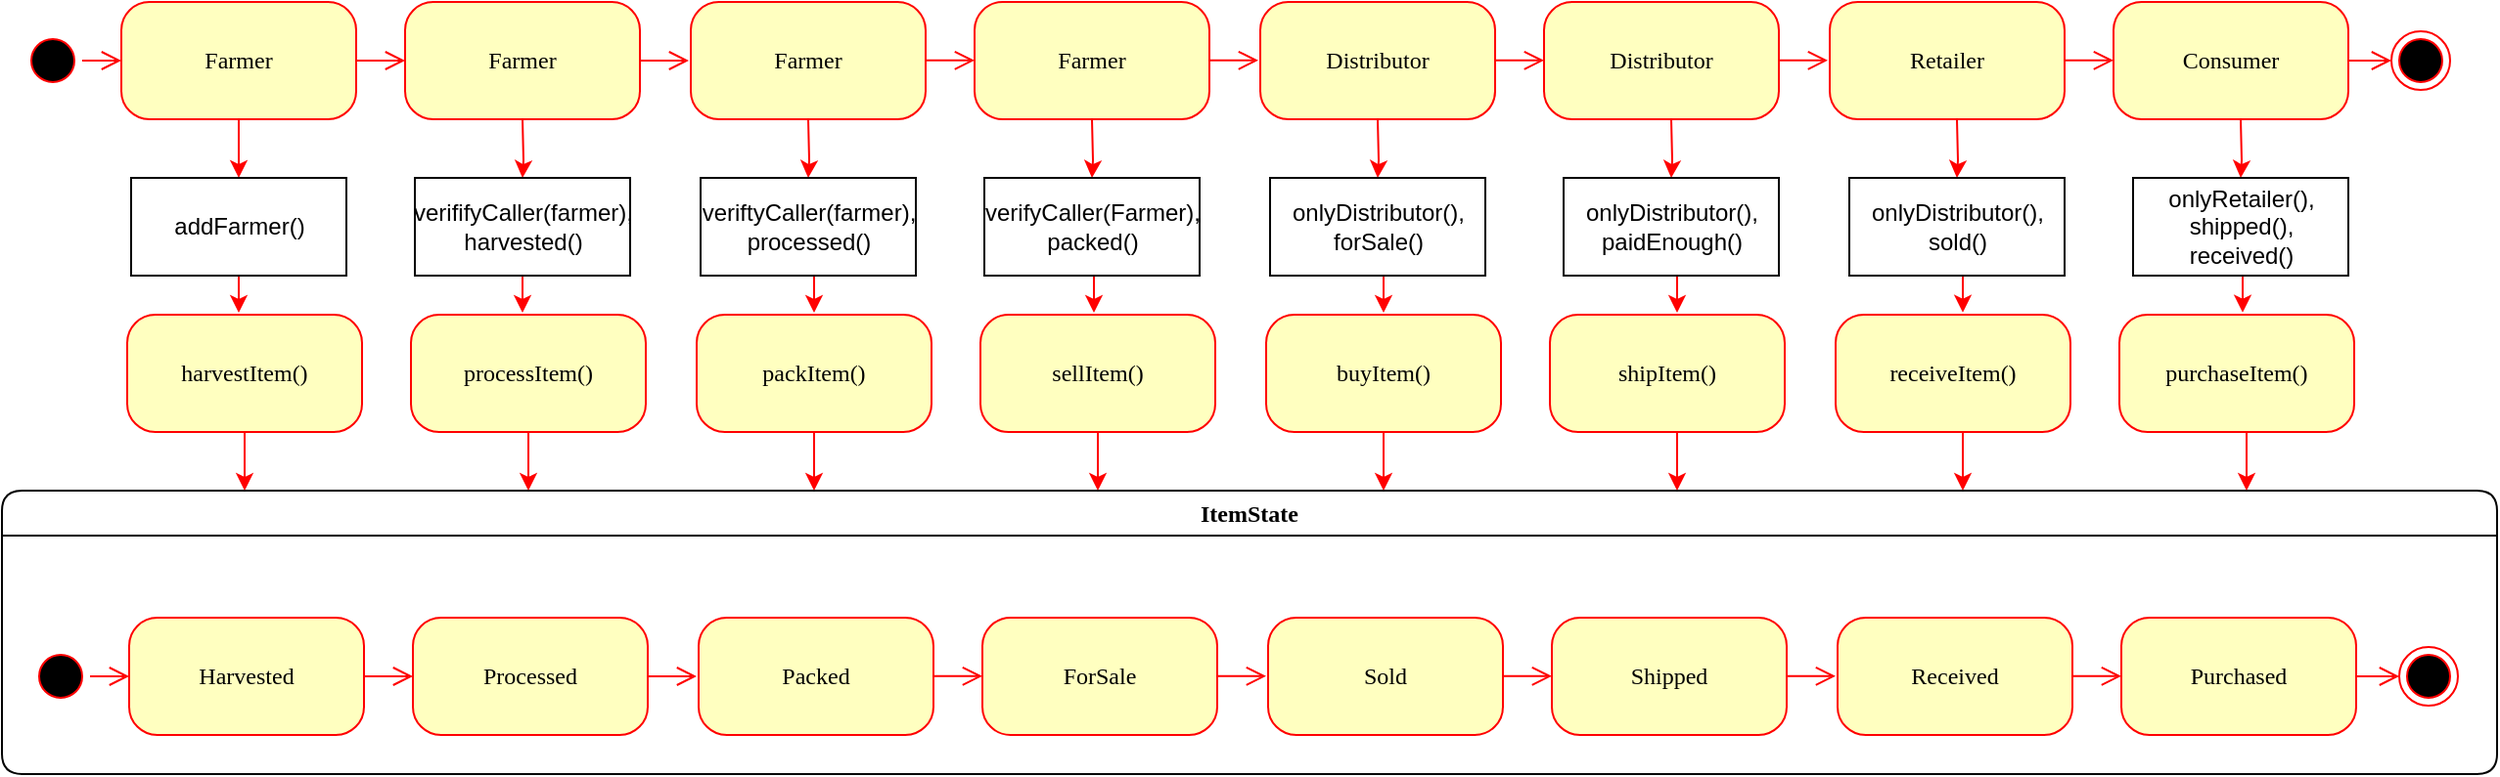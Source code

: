 <mxfile version="18.0.6" type="device"><diagram name="Page-1" id="58cdce13-f638-feb5-8d6f-7d28b1aa9fa0"><mxGraphModel dx="871" dy="580" grid="1" gridSize="10" guides="1" tooltips="1" connect="1" arrows="1" fold="1" page="1" pageScale="1" pageWidth="1100" pageHeight="850" background="none" math="0" shadow="0"><root><mxCell id="0"/><mxCell id="1" parent="0"/><mxCell id="2wav2tkkQYTGIlUHTRUr-74" value="" style="edgeStyle=orthogonalEdgeStyle;rounded=0;orthogonalLoop=1;jettySize=auto;html=1;strokeColor=#FF0000;" edge="1" parent="1"><mxGeometry relative="1" as="geometry"><mxPoint x="219" y="249" as="sourcePoint"/><mxPoint x="219" y="279" as="targetPoint"/></mxGeometry></mxCell><mxCell id="2wav2tkkQYTGIlUHTRUr-77" value="" style="edgeStyle=orthogonalEdgeStyle;rounded=0;orthogonalLoop=1;jettySize=auto;html=1;strokeColor=#FF0000;" edge="1" parent="1"><mxGeometry relative="1" as="geometry"><mxPoint x="364" y="249" as="sourcePoint"/><mxPoint x="364" y="279" as="targetPoint"/></mxGeometry></mxCell><mxCell id="2wav2tkkQYTGIlUHTRUr-80" value="" style="edgeStyle=orthogonalEdgeStyle;rounded=0;orthogonalLoop=1;jettySize=auto;html=1;strokeColor=#FF0000;" edge="1" parent="1"><mxGeometry relative="1" as="geometry"><mxPoint x="513" y="249" as="sourcePoint"/><mxPoint x="513" y="279" as="targetPoint"/></mxGeometry></mxCell><mxCell id="2wav2tkkQYTGIlUHTRUr-83" value="" style="edgeStyle=orthogonalEdgeStyle;rounded=0;orthogonalLoop=1;jettySize=auto;html=1;strokeColor=#FF0000;" edge="1" parent="1"><mxGeometry relative="1" as="geometry"><mxPoint x="656" y="249" as="sourcePoint"/><mxPoint x="656" y="279" as="targetPoint"/></mxGeometry></mxCell><mxCell id="2wav2tkkQYTGIlUHTRUr-86" value="" style="edgeStyle=orthogonalEdgeStyle;rounded=0;orthogonalLoop=1;jettySize=auto;html=1;strokeColor=#FF0000;" edge="1" parent="1"><mxGeometry relative="1" as="geometry"><mxPoint x="804" y="249" as="sourcePoint"/><mxPoint x="804" y="279" as="targetPoint"/></mxGeometry></mxCell><mxCell id="2wav2tkkQYTGIlUHTRUr-89" value="" style="edgeStyle=orthogonalEdgeStyle;rounded=0;orthogonalLoop=1;jettySize=auto;html=1;strokeColor=#FF0000;" edge="1" parent="1"><mxGeometry relative="1" as="geometry"><mxPoint x="954" y="249" as="sourcePoint"/><mxPoint x="954" y="279" as="targetPoint"/></mxGeometry></mxCell><mxCell id="2wav2tkkQYTGIlUHTRUr-92" value="" style="edgeStyle=orthogonalEdgeStyle;rounded=0;orthogonalLoop=1;jettySize=auto;html=1;strokeColor=#FF0000;" edge="1" parent="1"><mxGeometry relative="1" as="geometry"><mxPoint x="1100" y="248.86" as="sourcePoint"/><mxPoint x="1100" y="278.86" as="targetPoint"/></mxGeometry></mxCell><mxCell id="2wav2tkkQYTGIlUHTRUr-95" value="" style="edgeStyle=orthogonalEdgeStyle;rounded=0;orthogonalLoop=1;jettySize=auto;html=1;strokeColor=#FF0000;" edge="1" parent="1"><mxGeometry relative="1" as="geometry"><mxPoint x="1243" y="248.86" as="sourcePoint"/><mxPoint x="1243" y="278.86" as="targetPoint"/></mxGeometry></mxCell><mxCell id="2a3bc250acf0617d-7" value="ItemState" style="swimlane;whiteSpace=wrap;html=1;rounded=1;shadow=0;comic=0;labelBackgroundColor=none;strokeWidth=1;fontFamily=Verdana;fontSize=12;align=center;" parent="1" vertex="1"><mxGeometry x="98" y="370" width="1275" height="145" as="geometry"/></mxCell><mxCell id="3cde6dad864a17aa-10" style="edgeStyle=elbowEdgeStyle;html=1;labelBackgroundColor=none;endArrow=open;endSize=8;strokeColor=#ff0000;fontFamily=Verdana;fontSize=12;align=left;entryX=0;entryY=0.5;entryDx=0;entryDy=0;" parent="2a3bc250acf0617d-7" source="382b91b5511bd0f7-8" target="3cde6dad864a17aa-2" edge="1"><mxGeometry relative="1" as="geometry"/></mxCell><mxCell id="382b91b5511bd0f7-8" value="Harvested" style="rounded=1;whiteSpace=wrap;html=1;arcSize=24;fillColor=#ffffc0;strokeColor=#ff0000;shadow=0;comic=0;labelBackgroundColor=none;fontFamily=Verdana;fontSize=12;fontColor=#000000;align=center;" parent="2a3bc250acf0617d-7" vertex="1"><mxGeometry x="65" y="65" width="120" height="60" as="geometry"/></mxCell><mxCell id="24f968d109e7d6b4-3" value="" style="ellipse;html=1;shape=endState;fillColor=#000000;strokeColor=#ff0000;rounded=1;shadow=0;comic=0;labelBackgroundColor=none;fontFamily=Verdana;fontSize=12;fontColor=#000000;align=center;" parent="2a3bc250acf0617d-7" vertex="1"><mxGeometry x="1225" y="80" width="30" height="30" as="geometry"/></mxCell><mxCell id="3cde6dad864a17aa-9" style="edgeStyle=elbowEdgeStyle;html=1;labelBackgroundColor=none;endArrow=open;endSize=8;strokeColor=#ff0000;fontFamily=Verdana;fontSize=12;align=left;" parent="2a3bc250acf0617d-7" source="2a3bc250acf0617d-3" target="382b91b5511bd0f7-8" edge="1"><mxGeometry relative="1" as="geometry"/></mxCell><mxCell id="2a3bc250acf0617d-3" value="" style="ellipse;html=1;shape=startState;fillColor=#000000;strokeColor=#ff0000;rounded=1;shadow=0;comic=0;labelBackgroundColor=none;fontFamily=Verdana;fontSize=12;fontColor=#000000;align=center;direction=south;" parent="2a3bc250acf0617d-7" vertex="1"><mxGeometry x="15" y="80" width="30" height="30" as="geometry"/></mxCell><mxCell id="3cde6dad864a17aa-11" style="edgeStyle=elbowEdgeStyle;html=1;labelBackgroundColor=none;endArrow=open;endSize=8;strokeColor=#ff0000;fontFamily=Verdana;fontSize=12;align=left;exitX=1;exitY=0.5;exitDx=0;exitDy=0;" parent="2a3bc250acf0617d-7" source="3cde6dad864a17aa-2" edge="1"><mxGeometry relative="1" as="geometry"><mxPoint x="355" y="95" as="targetPoint"/></mxGeometry></mxCell><mxCell id="3cde6dad864a17aa-1" value="Packed" style="rounded=1;whiteSpace=wrap;html=1;arcSize=24;fillColor=#ffffc0;strokeColor=#ff0000;shadow=0;comic=0;labelBackgroundColor=none;fontFamily=Verdana;fontSize=12;fontColor=#000000;align=center;" parent="2a3bc250acf0617d-7" vertex="1"><mxGeometry x="356" y="65" width="120" height="60" as="geometry"/></mxCell><mxCell id="3cde6dad864a17aa-12" style="edgeStyle=elbowEdgeStyle;html=1;labelBackgroundColor=none;endArrow=open;endSize=8;strokeColor=#ff0000;fontFamily=Verdana;fontSize=12;align=left;startArrow=none;" parent="2a3bc250acf0617d-7" source="2wav2tkkQYTGIlUHTRUr-6" target="24f968d109e7d6b4-3" edge="1"><mxGeometry relative="1" as="geometry"/></mxCell><mxCell id="3cde6dad864a17aa-2" value="Processed" style="rounded=1;whiteSpace=wrap;html=1;arcSize=24;fillColor=#ffffc0;strokeColor=#ff0000;shadow=0;comic=0;labelBackgroundColor=none;fontFamily=Verdana;fontSize=12;fontColor=#000000;align=center;" parent="2a3bc250acf0617d-7" vertex="1"><mxGeometry x="210" y="65" width="120" height="60" as="geometry"/></mxCell><mxCell id="2wav2tkkQYTGIlUHTRUr-1" value="ForSale" style="rounded=1;whiteSpace=wrap;html=1;arcSize=24;fillColor=#ffffc0;strokeColor=#ff0000;shadow=0;comic=0;labelBackgroundColor=none;fontFamily=Verdana;fontSize=12;fontColor=#000000;align=center;" vertex="1" parent="2a3bc250acf0617d-7"><mxGeometry x="501" y="65" width="120" height="60" as="geometry"/></mxCell><mxCell id="2wav2tkkQYTGIlUHTRUr-2" value="Sold" style="rounded=1;whiteSpace=wrap;html=1;arcSize=24;fillColor=#ffffc0;strokeColor=#ff0000;shadow=0;comic=0;labelBackgroundColor=none;fontFamily=Verdana;fontSize=12;fontColor=#000000;align=center;" vertex="1" parent="2a3bc250acf0617d-7"><mxGeometry x="647" y="65" width="120" height="60" as="geometry"/></mxCell><mxCell id="2wav2tkkQYTGIlUHTRUr-3" value="Shipped" style="rounded=1;whiteSpace=wrap;html=1;arcSize=24;fillColor=#ffffc0;strokeColor=#ff0000;shadow=0;comic=0;labelBackgroundColor=none;fontFamily=Verdana;fontSize=12;fontColor=#000000;align=center;" vertex="1" parent="2a3bc250acf0617d-7"><mxGeometry x="792" y="65" width="120" height="60" as="geometry"/></mxCell><mxCell id="2wav2tkkQYTGIlUHTRUr-5" value="Received" style="rounded=1;whiteSpace=wrap;html=1;arcSize=24;fillColor=#ffffc0;strokeColor=#ff0000;shadow=0;comic=0;labelBackgroundColor=none;fontFamily=Verdana;fontSize=12;fontColor=#000000;align=center;" vertex="1" parent="2a3bc250acf0617d-7"><mxGeometry x="938" y="65" width="120" height="60" as="geometry"/></mxCell><mxCell id="2wav2tkkQYTGIlUHTRUr-6" value="Purchased" style="rounded=1;whiteSpace=wrap;html=1;arcSize=24;fillColor=#ffffc0;strokeColor=#ff0000;shadow=0;comic=0;labelBackgroundColor=none;fontFamily=Verdana;fontSize=12;fontColor=#000000;align=center;" vertex="1" parent="2a3bc250acf0617d-7"><mxGeometry x="1083" y="65" width="120" height="60" as="geometry"/></mxCell><mxCell id="2wav2tkkQYTGIlUHTRUr-15" style="edgeStyle=elbowEdgeStyle;html=1;labelBackgroundColor=none;endArrow=open;endSize=8;strokeColor=#ff0000;fontFamily=Verdana;fontSize=12;align=left;exitX=1;exitY=0.5;exitDx=0;exitDy=0;" edge="1" parent="2a3bc250acf0617d-7"><mxGeometry relative="1" as="geometry"><mxPoint x="476" y="94.89" as="sourcePoint"/><mxPoint x="501" y="94.89" as="targetPoint"/></mxGeometry></mxCell><mxCell id="2wav2tkkQYTGIlUHTRUr-16" style="edgeStyle=elbowEdgeStyle;html=1;labelBackgroundColor=none;endArrow=open;endSize=8;strokeColor=#ff0000;fontFamily=Verdana;fontSize=12;align=left;exitX=1;exitY=0.5;exitDx=0;exitDy=0;" edge="1" parent="2a3bc250acf0617d-7"><mxGeometry relative="1" as="geometry"><mxPoint x="621" y="94.89" as="sourcePoint"/><mxPoint x="646" y="94.89" as="targetPoint"/></mxGeometry></mxCell><mxCell id="2wav2tkkQYTGIlUHTRUr-17" style="edgeStyle=elbowEdgeStyle;html=1;labelBackgroundColor=none;endArrow=open;endSize=8;strokeColor=#ff0000;fontFamily=Verdana;fontSize=12;align=left;exitX=1;exitY=0.5;exitDx=0;exitDy=0;" edge="1" parent="2a3bc250acf0617d-7"><mxGeometry relative="1" as="geometry"><mxPoint x="767" y="94.89" as="sourcePoint"/><mxPoint x="792" y="94.89" as="targetPoint"/></mxGeometry></mxCell><mxCell id="2wav2tkkQYTGIlUHTRUr-18" style="edgeStyle=elbowEdgeStyle;html=1;labelBackgroundColor=none;endArrow=open;endSize=8;strokeColor=#ff0000;fontFamily=Verdana;fontSize=12;align=left;exitX=1;exitY=0.5;exitDx=0;exitDy=0;" edge="1" parent="2a3bc250acf0617d-7"><mxGeometry relative="1" as="geometry"><mxPoint x="912" y="94.89" as="sourcePoint"/><mxPoint x="937" y="94.89" as="targetPoint"/></mxGeometry></mxCell><mxCell id="2wav2tkkQYTGIlUHTRUr-19" style="edgeStyle=elbowEdgeStyle;html=1;labelBackgroundColor=none;endArrow=open;endSize=8;strokeColor=#ff0000;fontFamily=Verdana;fontSize=12;align=left;exitX=1;exitY=0.5;exitDx=0;exitDy=0;" edge="1" parent="2a3bc250acf0617d-7"><mxGeometry relative="1" as="geometry"><mxPoint x="1058" y="94.89" as="sourcePoint"/><mxPoint x="1083" y="94.89" as="targetPoint"/></mxGeometry></mxCell><mxCell id="2wav2tkkQYTGIlUHTRUr-34" style="edgeStyle=elbowEdgeStyle;html=1;labelBackgroundColor=none;endArrow=open;endSize=8;strokeColor=#ff0000;fontFamily=Verdana;fontSize=12;align=left;entryX=0;entryY=0.5;entryDx=0;entryDy=0;" edge="1" parent="1" source="2wav2tkkQYTGIlUHTRUr-35" target="2wav2tkkQYTGIlUHTRUr-42"><mxGeometry relative="1" as="geometry"/></mxCell><mxCell id="2wav2tkkQYTGIlUHTRUr-54" value="" style="edgeStyle=orthogonalEdgeStyle;rounded=0;orthogonalLoop=1;jettySize=auto;html=1;strokeColor=#FF0000;" edge="1" parent="1" source="2wav2tkkQYTGIlUHTRUr-35" target="2wav2tkkQYTGIlUHTRUr-53"><mxGeometry relative="1" as="geometry"/></mxCell><mxCell id="2wav2tkkQYTGIlUHTRUr-35" value="Farmer" style="rounded=1;whiteSpace=wrap;html=1;arcSize=24;fillColor=#ffffc0;strokeColor=#ff0000;shadow=0;comic=0;labelBackgroundColor=none;fontFamily=Verdana;fontSize=12;fontColor=#000000;align=center;" vertex="1" parent="1"><mxGeometry x="159" y="120" width="120" height="60" as="geometry"/></mxCell><mxCell id="2wav2tkkQYTGIlUHTRUr-36" value="" style="ellipse;html=1;shape=endState;fillColor=#000000;strokeColor=#ff0000;rounded=1;shadow=0;comic=0;labelBackgroundColor=none;fontFamily=Verdana;fontSize=12;fontColor=#000000;align=center;" vertex="1" parent="1"><mxGeometry x="1319" y="135" width="30" height="30" as="geometry"/></mxCell><mxCell id="2wav2tkkQYTGIlUHTRUr-37" style="edgeStyle=elbowEdgeStyle;html=1;labelBackgroundColor=none;endArrow=open;endSize=8;strokeColor=#ff0000;fontFamily=Verdana;fontSize=12;align=left;" edge="1" parent="1" source="2wav2tkkQYTGIlUHTRUr-38" target="2wav2tkkQYTGIlUHTRUr-35"><mxGeometry relative="1" as="geometry"/></mxCell><mxCell id="2wav2tkkQYTGIlUHTRUr-38" value="" style="ellipse;html=1;shape=startState;fillColor=#000000;strokeColor=#ff0000;rounded=1;shadow=0;comic=0;labelBackgroundColor=none;fontFamily=Verdana;fontSize=12;fontColor=#000000;align=center;direction=south;" vertex="1" parent="1"><mxGeometry x="109" y="135" width="30" height="30" as="geometry"/></mxCell><mxCell id="2wav2tkkQYTGIlUHTRUr-39" style="edgeStyle=elbowEdgeStyle;html=1;labelBackgroundColor=none;endArrow=open;endSize=8;strokeColor=#ff0000;fontFamily=Verdana;fontSize=12;align=left;exitX=1;exitY=0.5;exitDx=0;exitDy=0;" edge="1" parent="1" source="2wav2tkkQYTGIlUHTRUr-42"><mxGeometry relative="1" as="geometry"><mxPoint x="449" y="150" as="targetPoint"/></mxGeometry></mxCell><mxCell id="2wav2tkkQYTGIlUHTRUr-40" value="Farmer" style="rounded=1;whiteSpace=wrap;html=1;arcSize=24;fillColor=#ffffc0;strokeColor=#ff0000;shadow=0;comic=0;labelBackgroundColor=none;fontFamily=Verdana;fontSize=12;fontColor=#000000;align=center;" vertex="1" parent="1"><mxGeometry x="450" y="120" width="120" height="60" as="geometry"/></mxCell><mxCell id="2wav2tkkQYTGIlUHTRUr-41" style="edgeStyle=elbowEdgeStyle;html=1;labelBackgroundColor=none;endArrow=open;endSize=8;strokeColor=#ff0000;fontFamily=Verdana;fontSize=12;align=left;startArrow=none;" edge="1" parent="1" source="2wav2tkkQYTGIlUHTRUr-47" target="2wav2tkkQYTGIlUHTRUr-36"><mxGeometry relative="1" as="geometry"/></mxCell><mxCell id="2wav2tkkQYTGIlUHTRUr-42" value="Farmer" style="rounded=1;whiteSpace=wrap;html=1;arcSize=24;fillColor=#ffffc0;strokeColor=#ff0000;shadow=0;comic=0;labelBackgroundColor=none;fontFamily=Verdana;fontSize=12;fontColor=#000000;align=center;" vertex="1" parent="1"><mxGeometry x="304" y="120" width="120" height="60" as="geometry"/></mxCell><mxCell id="2wav2tkkQYTGIlUHTRUr-43" value="Farmer" style="rounded=1;whiteSpace=wrap;html=1;arcSize=24;fillColor=#ffffc0;strokeColor=#ff0000;shadow=0;comic=0;labelBackgroundColor=none;fontFamily=Verdana;fontSize=12;fontColor=#000000;align=center;" vertex="1" parent="1"><mxGeometry x="595" y="120" width="120" height="60" as="geometry"/></mxCell><mxCell id="2wav2tkkQYTGIlUHTRUr-44" value="Distributor" style="rounded=1;whiteSpace=wrap;html=1;arcSize=24;fillColor=#ffffc0;strokeColor=#ff0000;shadow=0;comic=0;labelBackgroundColor=none;fontFamily=Verdana;fontSize=12;fontColor=#000000;align=center;" vertex="1" parent="1"><mxGeometry x="741" y="120" width="120" height="60" as="geometry"/></mxCell><mxCell id="2wav2tkkQYTGIlUHTRUr-45" value="Distributor" style="rounded=1;whiteSpace=wrap;html=1;arcSize=24;fillColor=#ffffc0;strokeColor=#ff0000;shadow=0;comic=0;labelBackgroundColor=none;fontFamily=Verdana;fontSize=12;fontColor=#000000;align=center;" vertex="1" parent="1"><mxGeometry x="886" y="120" width="120" height="60" as="geometry"/></mxCell><mxCell id="2wav2tkkQYTGIlUHTRUr-46" value="Retailer" style="rounded=1;whiteSpace=wrap;html=1;arcSize=24;fillColor=#ffffc0;strokeColor=#ff0000;shadow=0;comic=0;labelBackgroundColor=none;fontFamily=Verdana;fontSize=12;fontColor=#000000;align=center;" vertex="1" parent="1"><mxGeometry x="1032" y="120" width="120" height="60" as="geometry"/></mxCell><mxCell id="2wav2tkkQYTGIlUHTRUr-47" value="Consumer" style="rounded=1;whiteSpace=wrap;html=1;arcSize=24;fillColor=#ffffc0;strokeColor=#ff0000;shadow=0;comic=0;labelBackgroundColor=none;fontFamily=Verdana;fontSize=12;fontColor=#000000;align=center;" vertex="1" parent="1"><mxGeometry x="1177" y="120" width="120" height="60" as="geometry"/></mxCell><mxCell id="2wav2tkkQYTGIlUHTRUr-48" style="edgeStyle=elbowEdgeStyle;html=1;labelBackgroundColor=none;endArrow=open;endSize=8;strokeColor=#ff0000;fontFamily=Verdana;fontSize=12;align=left;exitX=1;exitY=0.5;exitDx=0;exitDy=0;" edge="1" parent="1"><mxGeometry relative="1" as="geometry"><mxPoint x="570" y="149.89" as="sourcePoint"/><mxPoint x="595" y="149.89" as="targetPoint"/></mxGeometry></mxCell><mxCell id="2wav2tkkQYTGIlUHTRUr-49" style="edgeStyle=elbowEdgeStyle;html=1;labelBackgroundColor=none;endArrow=open;endSize=8;strokeColor=#ff0000;fontFamily=Verdana;fontSize=12;align=left;exitX=1;exitY=0.5;exitDx=0;exitDy=0;" edge="1" parent="1"><mxGeometry relative="1" as="geometry"><mxPoint x="715" y="149.89" as="sourcePoint"/><mxPoint x="740" y="149.89" as="targetPoint"/></mxGeometry></mxCell><mxCell id="2wav2tkkQYTGIlUHTRUr-50" style="edgeStyle=elbowEdgeStyle;html=1;labelBackgroundColor=none;endArrow=open;endSize=8;strokeColor=#ff0000;fontFamily=Verdana;fontSize=12;align=left;exitX=1;exitY=0.5;exitDx=0;exitDy=0;" edge="1" parent="1"><mxGeometry relative="1" as="geometry"><mxPoint x="861" y="149.89" as="sourcePoint"/><mxPoint x="886" y="149.89" as="targetPoint"/></mxGeometry></mxCell><mxCell id="2wav2tkkQYTGIlUHTRUr-51" style="edgeStyle=elbowEdgeStyle;html=1;labelBackgroundColor=none;endArrow=open;endSize=8;strokeColor=#ff0000;fontFamily=Verdana;fontSize=12;align=left;exitX=1;exitY=0.5;exitDx=0;exitDy=0;" edge="1" parent="1"><mxGeometry relative="1" as="geometry"><mxPoint x="1006" y="149.89" as="sourcePoint"/><mxPoint x="1031" y="149.89" as="targetPoint"/></mxGeometry></mxCell><mxCell id="2wav2tkkQYTGIlUHTRUr-52" style="edgeStyle=elbowEdgeStyle;html=1;labelBackgroundColor=none;endArrow=open;endSize=8;strokeColor=#ff0000;fontFamily=Verdana;fontSize=12;align=left;exitX=1;exitY=0.5;exitDx=0;exitDy=0;" edge="1" parent="1"><mxGeometry relative="1" as="geometry"><mxPoint x="1152" y="149.89" as="sourcePoint"/><mxPoint x="1177" y="149.89" as="targetPoint"/></mxGeometry></mxCell><mxCell id="2wav2tkkQYTGIlUHTRUr-53" value="addFarmer()" style="html=1;" vertex="1" parent="1"><mxGeometry x="164" y="210" width="110" height="50" as="geometry"/></mxCell><mxCell id="2wav2tkkQYTGIlUHTRUr-55" value="" style="edgeStyle=orthogonalEdgeStyle;rounded=0;orthogonalLoop=1;jettySize=auto;html=1;strokeColor=#FF0000;" edge="1" parent="1" target="2wav2tkkQYTGIlUHTRUr-56"><mxGeometry relative="1" as="geometry"><mxPoint x="364" y="180" as="sourcePoint"/></mxGeometry></mxCell><mxCell id="2wav2tkkQYTGIlUHTRUr-56" value="verififyCaller(farmer),&lt;br&gt;harvested()" style="html=1;" vertex="1" parent="1"><mxGeometry x="309" y="210" width="110" height="50" as="geometry"/></mxCell><mxCell id="2wav2tkkQYTGIlUHTRUr-57" value="" style="edgeStyle=orthogonalEdgeStyle;rounded=0;orthogonalLoop=1;jettySize=auto;html=1;strokeColor=#FF0000;" edge="1" parent="1" target="2wav2tkkQYTGIlUHTRUr-58"><mxGeometry relative="1" as="geometry"><mxPoint x="510" y="180" as="sourcePoint"/></mxGeometry></mxCell><mxCell id="2wav2tkkQYTGIlUHTRUr-58" value="veriftyCaller(farmer),&lt;br&gt;processed()" style="html=1;" vertex="1" parent="1"><mxGeometry x="455" y="210" width="110" height="50" as="geometry"/></mxCell><mxCell id="2wav2tkkQYTGIlUHTRUr-59" value="" style="edgeStyle=orthogonalEdgeStyle;rounded=0;orthogonalLoop=1;jettySize=auto;html=1;strokeColor=#FF0000;" edge="1" parent="1" target="2wav2tkkQYTGIlUHTRUr-60"><mxGeometry relative="1" as="geometry"><mxPoint x="655" y="180" as="sourcePoint"/></mxGeometry></mxCell><mxCell id="2wav2tkkQYTGIlUHTRUr-60" value="verifyCaller(Farmer),&lt;br&gt;packed()" style="html=1;" vertex="1" parent="1"><mxGeometry x="600" y="210" width="110" height="50" as="geometry"/></mxCell><mxCell id="2wav2tkkQYTGIlUHTRUr-61" value="" style="edgeStyle=orthogonalEdgeStyle;rounded=0;orthogonalLoop=1;jettySize=auto;html=1;strokeColor=#FF0000;" edge="1" parent="1" target="2wav2tkkQYTGIlUHTRUr-62"><mxGeometry relative="1" as="geometry"><mxPoint x="801" y="180" as="sourcePoint"/></mxGeometry></mxCell><mxCell id="2wav2tkkQYTGIlUHTRUr-62" value="onlyDistributor(),&lt;br&gt;forSale()" style="html=1;" vertex="1" parent="1"><mxGeometry x="746" y="210" width="110" height="50" as="geometry"/></mxCell><mxCell id="2wav2tkkQYTGIlUHTRUr-63" value="" style="edgeStyle=orthogonalEdgeStyle;rounded=0;orthogonalLoop=1;jettySize=auto;html=1;strokeColor=#FF0000;" edge="1" parent="1" target="2wav2tkkQYTGIlUHTRUr-64"><mxGeometry relative="1" as="geometry"><mxPoint x="951" y="180" as="sourcePoint"/></mxGeometry></mxCell><mxCell id="2wav2tkkQYTGIlUHTRUr-64" value="onlyDistributor(),&lt;br&gt;paidEnough()" style="html=1;" vertex="1" parent="1"><mxGeometry x="896" y="210" width="110" height="50" as="geometry"/></mxCell><mxCell id="2wav2tkkQYTGIlUHTRUr-65" value="" style="edgeStyle=orthogonalEdgeStyle;rounded=0;orthogonalLoop=1;jettySize=auto;html=1;strokeColor=#FF0000;" edge="1" parent="1" target="2wav2tkkQYTGIlUHTRUr-66"><mxGeometry relative="1" as="geometry"><mxPoint x="1097" y="180" as="sourcePoint"/></mxGeometry></mxCell><mxCell id="2wav2tkkQYTGIlUHTRUr-66" value="onlyDistributor(),&lt;br&gt;sold()" style="html=1;" vertex="1" parent="1"><mxGeometry x="1042" y="210" width="110" height="50" as="geometry"/></mxCell><mxCell id="2wav2tkkQYTGIlUHTRUr-67" value="" style="edgeStyle=orthogonalEdgeStyle;rounded=0;orthogonalLoop=1;jettySize=auto;html=1;strokeColor=#FF0000;" edge="1" parent="1" target="2wav2tkkQYTGIlUHTRUr-68"><mxGeometry relative="1" as="geometry"><mxPoint x="1242" y="180" as="sourcePoint"/></mxGeometry></mxCell><mxCell id="2wav2tkkQYTGIlUHTRUr-68" value="onlyRetailer(),&lt;br&gt;shipped(),&lt;br&gt;received()" style="html=1;" vertex="1" parent="1"><mxGeometry x="1187" y="210" width="110" height="50" as="geometry"/></mxCell><mxCell id="2wav2tkkQYTGIlUHTRUr-99" value="" style="edgeStyle=orthogonalEdgeStyle;rounded=0;orthogonalLoop=1;jettySize=auto;html=1;strokeColor=#FF0000;" edge="1" parent="1" source="2wav2tkkQYTGIlUHTRUr-100"><mxGeometry relative="1" as="geometry"><mxPoint x="222" y="370" as="targetPoint"/></mxGeometry></mxCell><mxCell id="2wav2tkkQYTGIlUHTRUr-100" value="harvestItem()" style="rounded=1;whiteSpace=wrap;html=1;arcSize=24;fillColor=#ffffc0;strokeColor=#ff0000;shadow=0;comic=0;labelBackgroundColor=none;fontFamily=Verdana;fontSize=12;fontColor=#000000;align=center;" vertex="1" parent="1"><mxGeometry x="162" y="280" width="120" height="60" as="geometry"/></mxCell><mxCell id="2wav2tkkQYTGIlUHTRUr-103" value="packItem()" style="rounded=1;whiteSpace=wrap;html=1;arcSize=24;fillColor=#ffffc0;strokeColor=#ff0000;shadow=0;comic=0;labelBackgroundColor=none;fontFamily=Verdana;fontSize=12;fontColor=#000000;align=center;" vertex="1" parent="1"><mxGeometry x="453" y="280" width="120" height="60" as="geometry"/></mxCell><mxCell id="2wav2tkkQYTGIlUHTRUr-104" value="processItem()" style="rounded=1;whiteSpace=wrap;html=1;arcSize=24;fillColor=#ffffc0;strokeColor=#ff0000;shadow=0;comic=0;labelBackgroundColor=none;fontFamily=Verdana;fontSize=12;fontColor=#000000;align=center;" vertex="1" parent="1"><mxGeometry x="307" y="280" width="120" height="60" as="geometry"/></mxCell><mxCell id="2wav2tkkQYTGIlUHTRUr-105" value="sellItem()" style="rounded=1;whiteSpace=wrap;html=1;arcSize=24;fillColor=#ffffc0;strokeColor=#ff0000;shadow=0;comic=0;labelBackgroundColor=none;fontFamily=Verdana;fontSize=12;fontColor=#000000;align=center;" vertex="1" parent="1"><mxGeometry x="598" y="280" width="120" height="60" as="geometry"/></mxCell><mxCell id="2wav2tkkQYTGIlUHTRUr-106" value="buyItem()" style="rounded=1;whiteSpace=wrap;html=1;arcSize=24;fillColor=#ffffc0;strokeColor=#ff0000;shadow=0;comic=0;labelBackgroundColor=none;fontFamily=Verdana;fontSize=12;fontColor=#000000;align=center;" vertex="1" parent="1"><mxGeometry x="744" y="280" width="120" height="60" as="geometry"/></mxCell><mxCell id="2wav2tkkQYTGIlUHTRUr-107" value="shipItem()" style="rounded=1;whiteSpace=wrap;html=1;arcSize=24;fillColor=#ffffc0;strokeColor=#ff0000;shadow=0;comic=0;labelBackgroundColor=none;fontFamily=Verdana;fontSize=12;fontColor=#000000;align=center;" vertex="1" parent="1"><mxGeometry x="889" y="280" width="120" height="60" as="geometry"/></mxCell><mxCell id="2wav2tkkQYTGIlUHTRUr-108" value="receiveItem()" style="rounded=1;whiteSpace=wrap;html=1;arcSize=24;fillColor=#ffffc0;strokeColor=#ff0000;shadow=0;comic=0;labelBackgroundColor=none;fontFamily=Verdana;fontSize=12;fontColor=#000000;align=center;" vertex="1" parent="1"><mxGeometry x="1035" y="280" width="120" height="60" as="geometry"/></mxCell><mxCell id="2wav2tkkQYTGIlUHTRUr-109" value="purchaseItem()" style="rounded=1;whiteSpace=wrap;html=1;arcSize=24;fillColor=#ffffc0;strokeColor=#ff0000;shadow=0;comic=0;labelBackgroundColor=none;fontFamily=Verdana;fontSize=12;fontColor=#000000;align=center;" vertex="1" parent="1"><mxGeometry x="1180" y="280" width="120" height="60" as="geometry"/></mxCell><mxCell id="2wav2tkkQYTGIlUHTRUr-115" value="" style="edgeStyle=orthogonalEdgeStyle;rounded=0;orthogonalLoop=1;jettySize=auto;html=1;strokeColor=#FF0000;" edge="1" parent="1"><mxGeometry relative="1" as="geometry"><mxPoint x="367.0" y="340" as="sourcePoint"/><mxPoint x="367.0" y="370" as="targetPoint"/></mxGeometry></mxCell><mxCell id="2wav2tkkQYTGIlUHTRUr-116" value="" style="edgeStyle=orthogonalEdgeStyle;rounded=0;orthogonalLoop=1;jettySize=auto;html=1;strokeColor=#FF0000;" edge="1" parent="1"><mxGeometry relative="1" as="geometry"><mxPoint x="513" y="340" as="sourcePoint"/><mxPoint x="513" y="370" as="targetPoint"/></mxGeometry></mxCell><mxCell id="2wav2tkkQYTGIlUHTRUr-117" value="" style="edgeStyle=orthogonalEdgeStyle;rounded=0;orthogonalLoop=1;jettySize=auto;html=1;strokeColor=#FF0000;" edge="1" parent="1"><mxGeometry relative="1" as="geometry"><mxPoint x="658" y="340" as="sourcePoint"/><mxPoint x="658" y="370" as="targetPoint"/></mxGeometry></mxCell><mxCell id="2wav2tkkQYTGIlUHTRUr-118" value="" style="edgeStyle=orthogonalEdgeStyle;rounded=0;orthogonalLoop=1;jettySize=auto;html=1;strokeColor=#FF0000;" edge="1" parent="1"><mxGeometry relative="1" as="geometry"><mxPoint x="804" y="340" as="sourcePoint"/><mxPoint x="804" y="370" as="targetPoint"/></mxGeometry></mxCell><mxCell id="2wav2tkkQYTGIlUHTRUr-119" value="" style="edgeStyle=orthogonalEdgeStyle;rounded=0;orthogonalLoop=1;jettySize=auto;html=1;strokeColor=#FF0000;" edge="1" parent="1"><mxGeometry relative="1" as="geometry"><mxPoint x="954" y="340" as="sourcePoint"/><mxPoint x="954" y="370" as="targetPoint"/></mxGeometry></mxCell><mxCell id="2wav2tkkQYTGIlUHTRUr-120" value="" style="edgeStyle=orthogonalEdgeStyle;rounded=0;orthogonalLoop=1;jettySize=auto;html=1;strokeColor=#FF0000;" edge="1" parent="1"><mxGeometry relative="1" as="geometry"><mxPoint x="1100" y="340" as="sourcePoint"/><mxPoint x="1100" y="370" as="targetPoint"/></mxGeometry></mxCell><mxCell id="2wav2tkkQYTGIlUHTRUr-121" value="" style="edgeStyle=orthogonalEdgeStyle;rounded=0;orthogonalLoop=1;jettySize=auto;html=1;strokeColor=#FF0000;" edge="1" parent="1"><mxGeometry relative="1" as="geometry"><mxPoint x="1245" y="340" as="sourcePoint"/><mxPoint x="1245" y="370" as="targetPoint"/></mxGeometry></mxCell></root></mxGraphModel></diagram></mxfile>